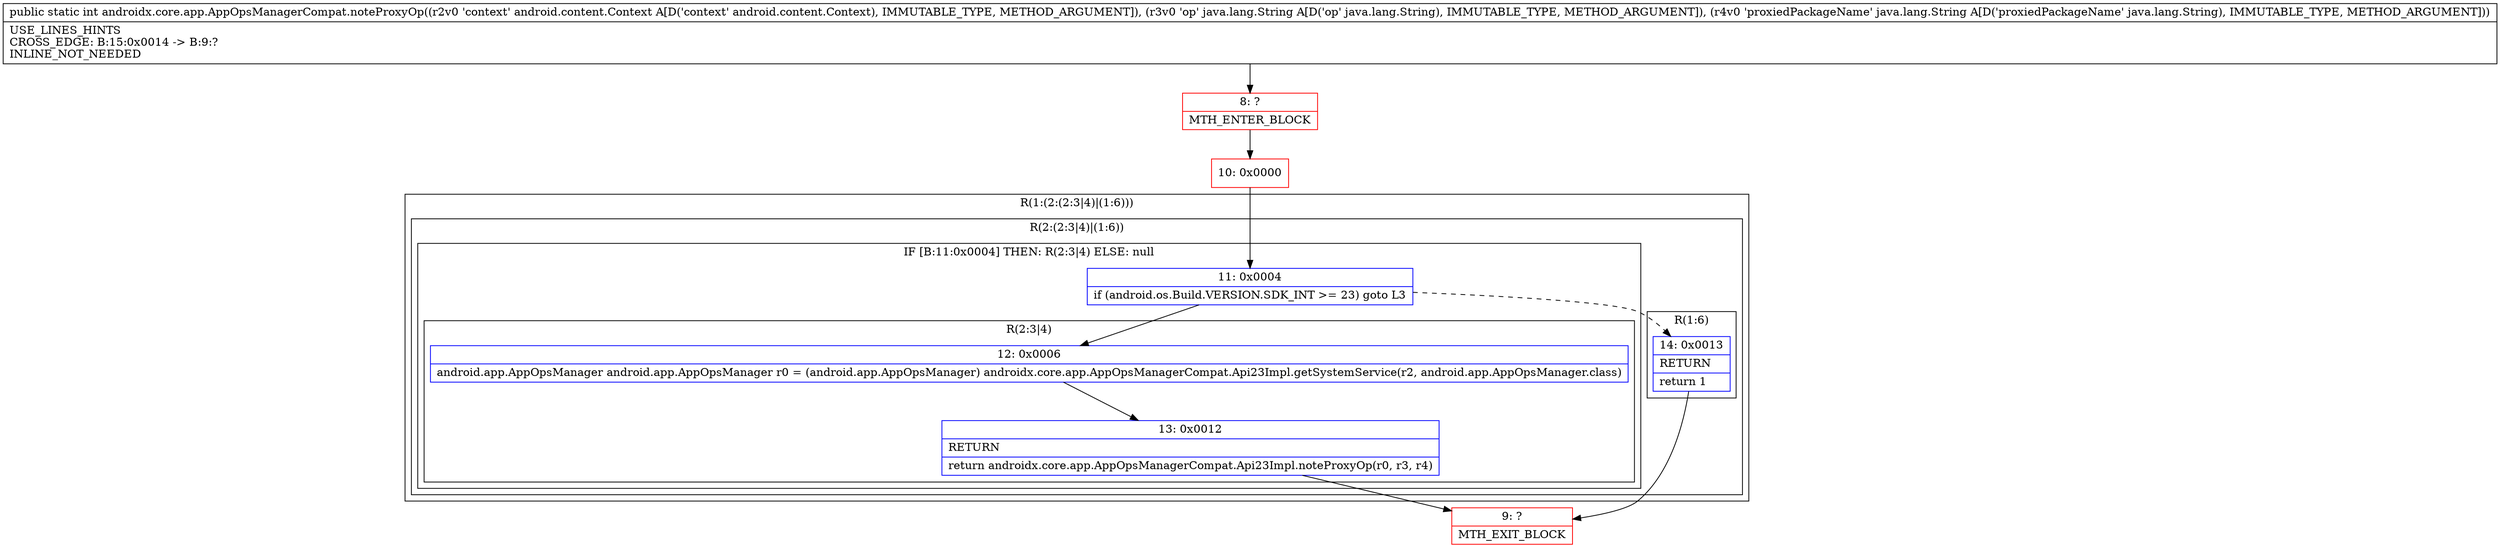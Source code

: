 digraph "CFG forandroidx.core.app.AppOpsManagerCompat.noteProxyOp(Landroid\/content\/Context;Ljava\/lang\/String;Ljava\/lang\/String;)I" {
subgraph cluster_Region_1812736377 {
label = "R(1:(2:(2:3|4)|(1:6)))";
node [shape=record,color=blue];
subgraph cluster_Region_1415742989 {
label = "R(2:(2:3|4)|(1:6))";
node [shape=record,color=blue];
subgraph cluster_IfRegion_755699561 {
label = "IF [B:11:0x0004] THEN: R(2:3|4) ELSE: null";
node [shape=record,color=blue];
Node_11 [shape=record,label="{11\:\ 0x0004|if (android.os.Build.VERSION.SDK_INT \>= 23) goto L3\l}"];
subgraph cluster_Region_716945339 {
label = "R(2:3|4)";
node [shape=record,color=blue];
Node_12 [shape=record,label="{12\:\ 0x0006|android.app.AppOpsManager android.app.AppOpsManager r0 = (android.app.AppOpsManager) androidx.core.app.AppOpsManagerCompat.Api23Impl.getSystemService(r2, android.app.AppOpsManager.class)\l}"];
Node_13 [shape=record,label="{13\:\ 0x0012|RETURN\l|return androidx.core.app.AppOpsManagerCompat.Api23Impl.noteProxyOp(r0, r3, r4)\l}"];
}
}
subgraph cluster_Region_1034144253 {
label = "R(1:6)";
node [shape=record,color=blue];
Node_14 [shape=record,label="{14\:\ 0x0013|RETURN\l|return 1\l}"];
}
}
}
Node_8 [shape=record,color=red,label="{8\:\ ?|MTH_ENTER_BLOCK\l}"];
Node_10 [shape=record,color=red,label="{10\:\ 0x0000}"];
Node_9 [shape=record,color=red,label="{9\:\ ?|MTH_EXIT_BLOCK\l}"];
MethodNode[shape=record,label="{public static int androidx.core.app.AppOpsManagerCompat.noteProxyOp((r2v0 'context' android.content.Context A[D('context' android.content.Context), IMMUTABLE_TYPE, METHOD_ARGUMENT]), (r3v0 'op' java.lang.String A[D('op' java.lang.String), IMMUTABLE_TYPE, METHOD_ARGUMENT]), (r4v0 'proxiedPackageName' java.lang.String A[D('proxiedPackageName' java.lang.String), IMMUTABLE_TYPE, METHOD_ARGUMENT]))  | USE_LINES_HINTS\lCROSS_EDGE: B:15:0x0014 \-\> B:9:?\lINLINE_NOT_NEEDED\l}"];
MethodNode -> Node_8;Node_11 -> Node_12;
Node_11 -> Node_14[style=dashed];
Node_12 -> Node_13;
Node_13 -> Node_9;
Node_14 -> Node_9;
Node_8 -> Node_10;
Node_10 -> Node_11;
}

